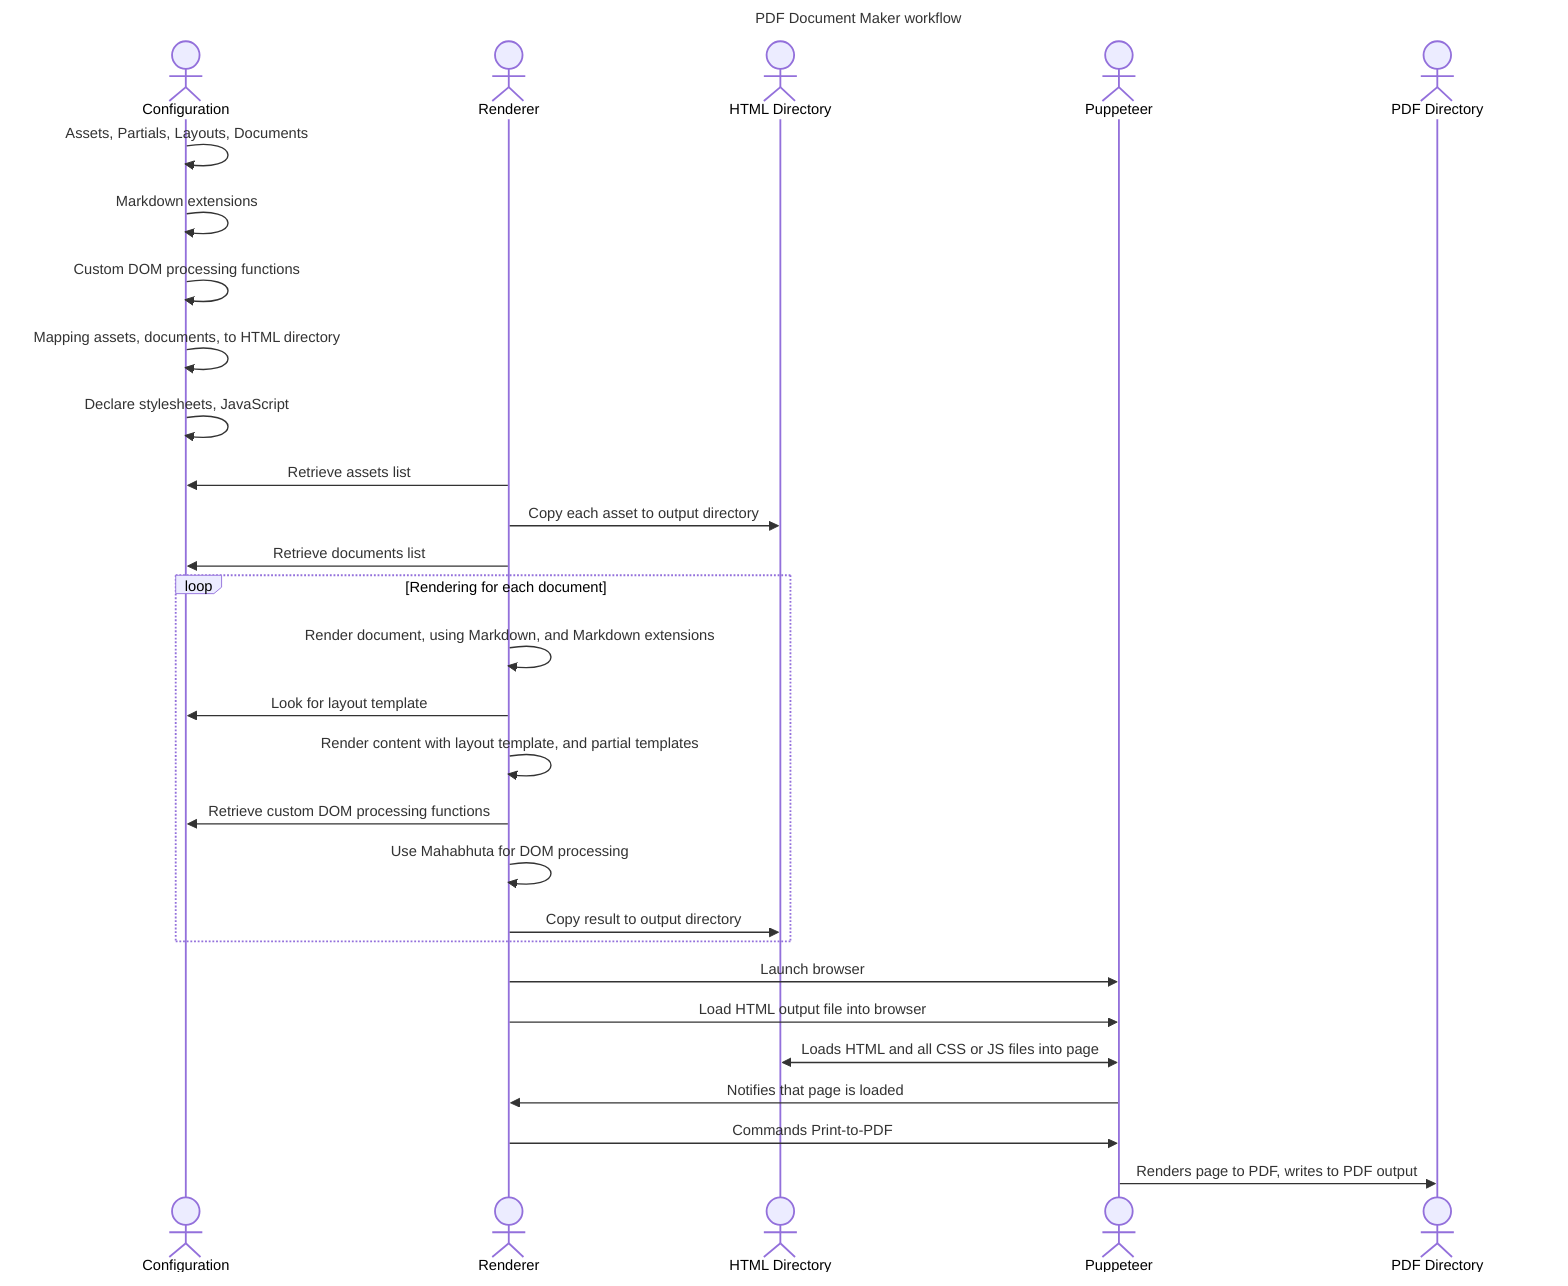 sequenceDiagram
title PDF Document Maker workflow
actor Configuration
actor Renderer
actor HTML Directory
actor Puppeteer
actor PDF Directory

Configuration->>Configuration: Assets, Partials, Layouts, Documents
Configuration->>Configuration: Markdown extensions
Configuration->>Configuration: Custom DOM processing functions
Configuration->>Configuration: Mapping assets, documents, to HTML directory
Configuration->>Configuration: Declare stylesheets, JavaScript

Renderer->>Configuration: Retrieve assets list
Renderer->>HTML Directory: Copy each asset to output directory

Renderer->>Configuration: Retrieve documents list

loop Rendering for each document
    Renderer->>Renderer: Render document, using Markdown, and Markdown extensions
    Renderer->>Configuration: Look for layout template
    Renderer->>Renderer: Render content with layout template, and partial templates
    Renderer->>Configuration: Retrieve custom DOM processing functions
    Renderer->>Renderer: Use Mahabhuta for DOM processing
    Renderer->>HTML Directory: Copy result to output directory
end

Renderer->>Puppeteer: Launch browser
Renderer->>Puppeteer: Load HTML output file into browser
Puppeteer<<->>HTML Directory: Loads HTML and all CSS or JS files into page
Puppeteer->>Renderer: Notifies that page is loaded
Renderer->>Puppeteer: Commands Print-to-PDF
Puppeteer->>PDF Directory: Renders page to PDF, writes to PDF output